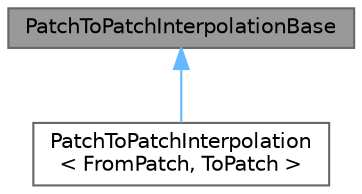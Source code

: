 digraph "PatchToPatchInterpolationBase"
{
 // LATEX_PDF_SIZE
  bgcolor="transparent";
  edge [fontname=Helvetica,fontsize=10,labelfontname=Helvetica,labelfontsize=10];
  node [fontname=Helvetica,fontsize=10,shape=box,height=0.2,width=0.4];
  Node1 [id="Node000001",label="PatchToPatchInterpolationBase",height=0.2,width=0.4,color="gray40", fillcolor="grey60", style="filled", fontcolor="black",tooltip=" "];
  Node1 -> Node2 [id="edge1_Node000001_Node000002",dir="back",color="steelblue1",style="solid",tooltip=" "];
  Node2 [id="Node000002",label="PatchToPatchInterpolation\l\< FromPatch, ToPatch \>",height=0.2,width=0.4,color="gray40", fillcolor="white", style="filled",URL="$classFoam_1_1PatchToPatchInterpolation.html",tooltip="Interpolation class dealing with transfer of data between two primitivePatches."];
}
